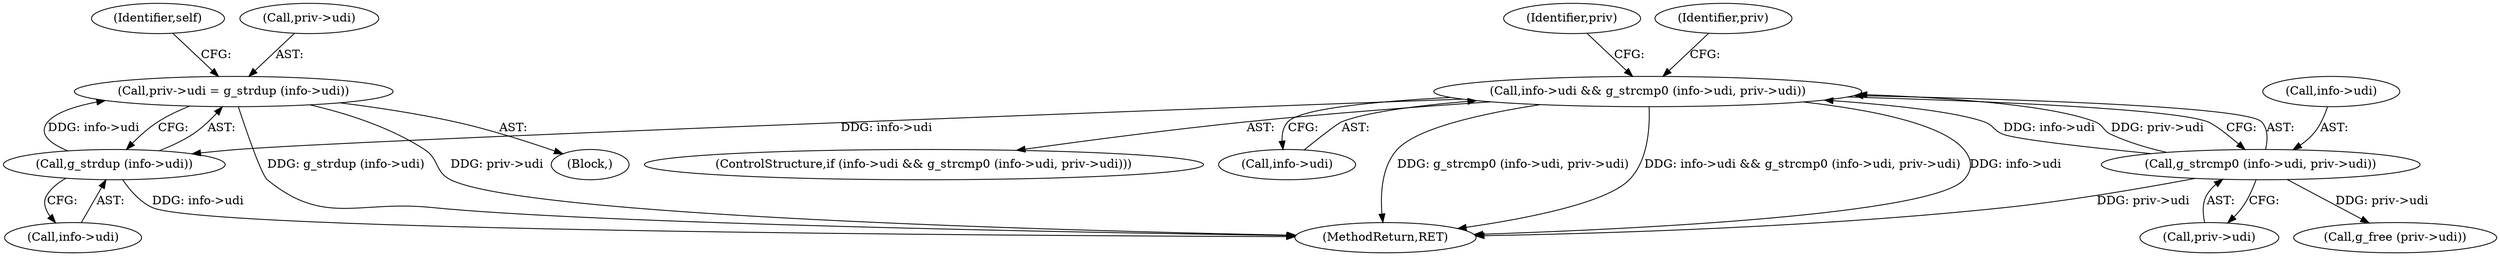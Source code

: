 digraph "0_NetworkManager_d5fc88e573fa58b93034b04d35a2454f5d28cad9@API" {
"1001605" [label="(Call,priv->udi = g_strdup (info->udi))"];
"1001609" [label="(Call,g_strdup (info->udi))"];
"1001589" [label="(Call,info->udi && g_strcmp0 (info->udi, priv->udi))"];
"1001593" [label="(Call,g_strcmp0 (info->udi, priv->udi))"];
"1001597" [label="(Call,priv->udi)"];
"1001594" [label="(Call,info->udi)"];
"1001620" [label="(Identifier,priv)"];
"1001600" [label="(Block,)"];
"1001610" [label="(Call,info->udi)"];
"1001588" [label="(ControlStructure,if (info->udi && g_strcmp0 (info->udi, priv->udi)))"];
"1001615" [label="(Identifier,self)"];
"1007368" [label="(MethodReturn,RET)"];
"1001590" [label="(Call,info->udi)"];
"1001606" [label="(Call,priv->udi)"];
"1001593" [label="(Call,g_strcmp0 (info->udi, priv->udi))"];
"1001603" [label="(Identifier,priv)"];
"1001589" [label="(Call,info->udi && g_strcmp0 (info->udi, priv->udi))"];
"1001605" [label="(Call,priv->udi = g_strdup (info->udi))"];
"1001609" [label="(Call,g_strdup (info->udi))"];
"1001601" [label="(Call,g_free (priv->udi))"];
"1001605" -> "1001600"  [label="AST: "];
"1001605" -> "1001609"  [label="CFG: "];
"1001606" -> "1001605"  [label="AST: "];
"1001609" -> "1001605"  [label="AST: "];
"1001615" -> "1001605"  [label="CFG: "];
"1001605" -> "1007368"  [label="DDG: g_strdup (info->udi)"];
"1001605" -> "1007368"  [label="DDG: priv->udi"];
"1001609" -> "1001605"  [label="DDG: info->udi"];
"1001609" -> "1001610"  [label="CFG: "];
"1001610" -> "1001609"  [label="AST: "];
"1001609" -> "1007368"  [label="DDG: info->udi"];
"1001589" -> "1001609"  [label="DDG: info->udi"];
"1001589" -> "1001588"  [label="AST: "];
"1001589" -> "1001590"  [label="CFG: "];
"1001589" -> "1001593"  [label="CFG: "];
"1001590" -> "1001589"  [label="AST: "];
"1001593" -> "1001589"  [label="AST: "];
"1001603" -> "1001589"  [label="CFG: "];
"1001620" -> "1001589"  [label="CFG: "];
"1001589" -> "1007368"  [label="DDG: g_strcmp0 (info->udi, priv->udi)"];
"1001589" -> "1007368"  [label="DDG: info->udi && g_strcmp0 (info->udi, priv->udi)"];
"1001589" -> "1007368"  [label="DDG: info->udi"];
"1001593" -> "1001589"  [label="DDG: info->udi"];
"1001593" -> "1001589"  [label="DDG: priv->udi"];
"1001593" -> "1001597"  [label="CFG: "];
"1001594" -> "1001593"  [label="AST: "];
"1001597" -> "1001593"  [label="AST: "];
"1001593" -> "1007368"  [label="DDG: priv->udi"];
"1001593" -> "1001601"  [label="DDG: priv->udi"];
}
